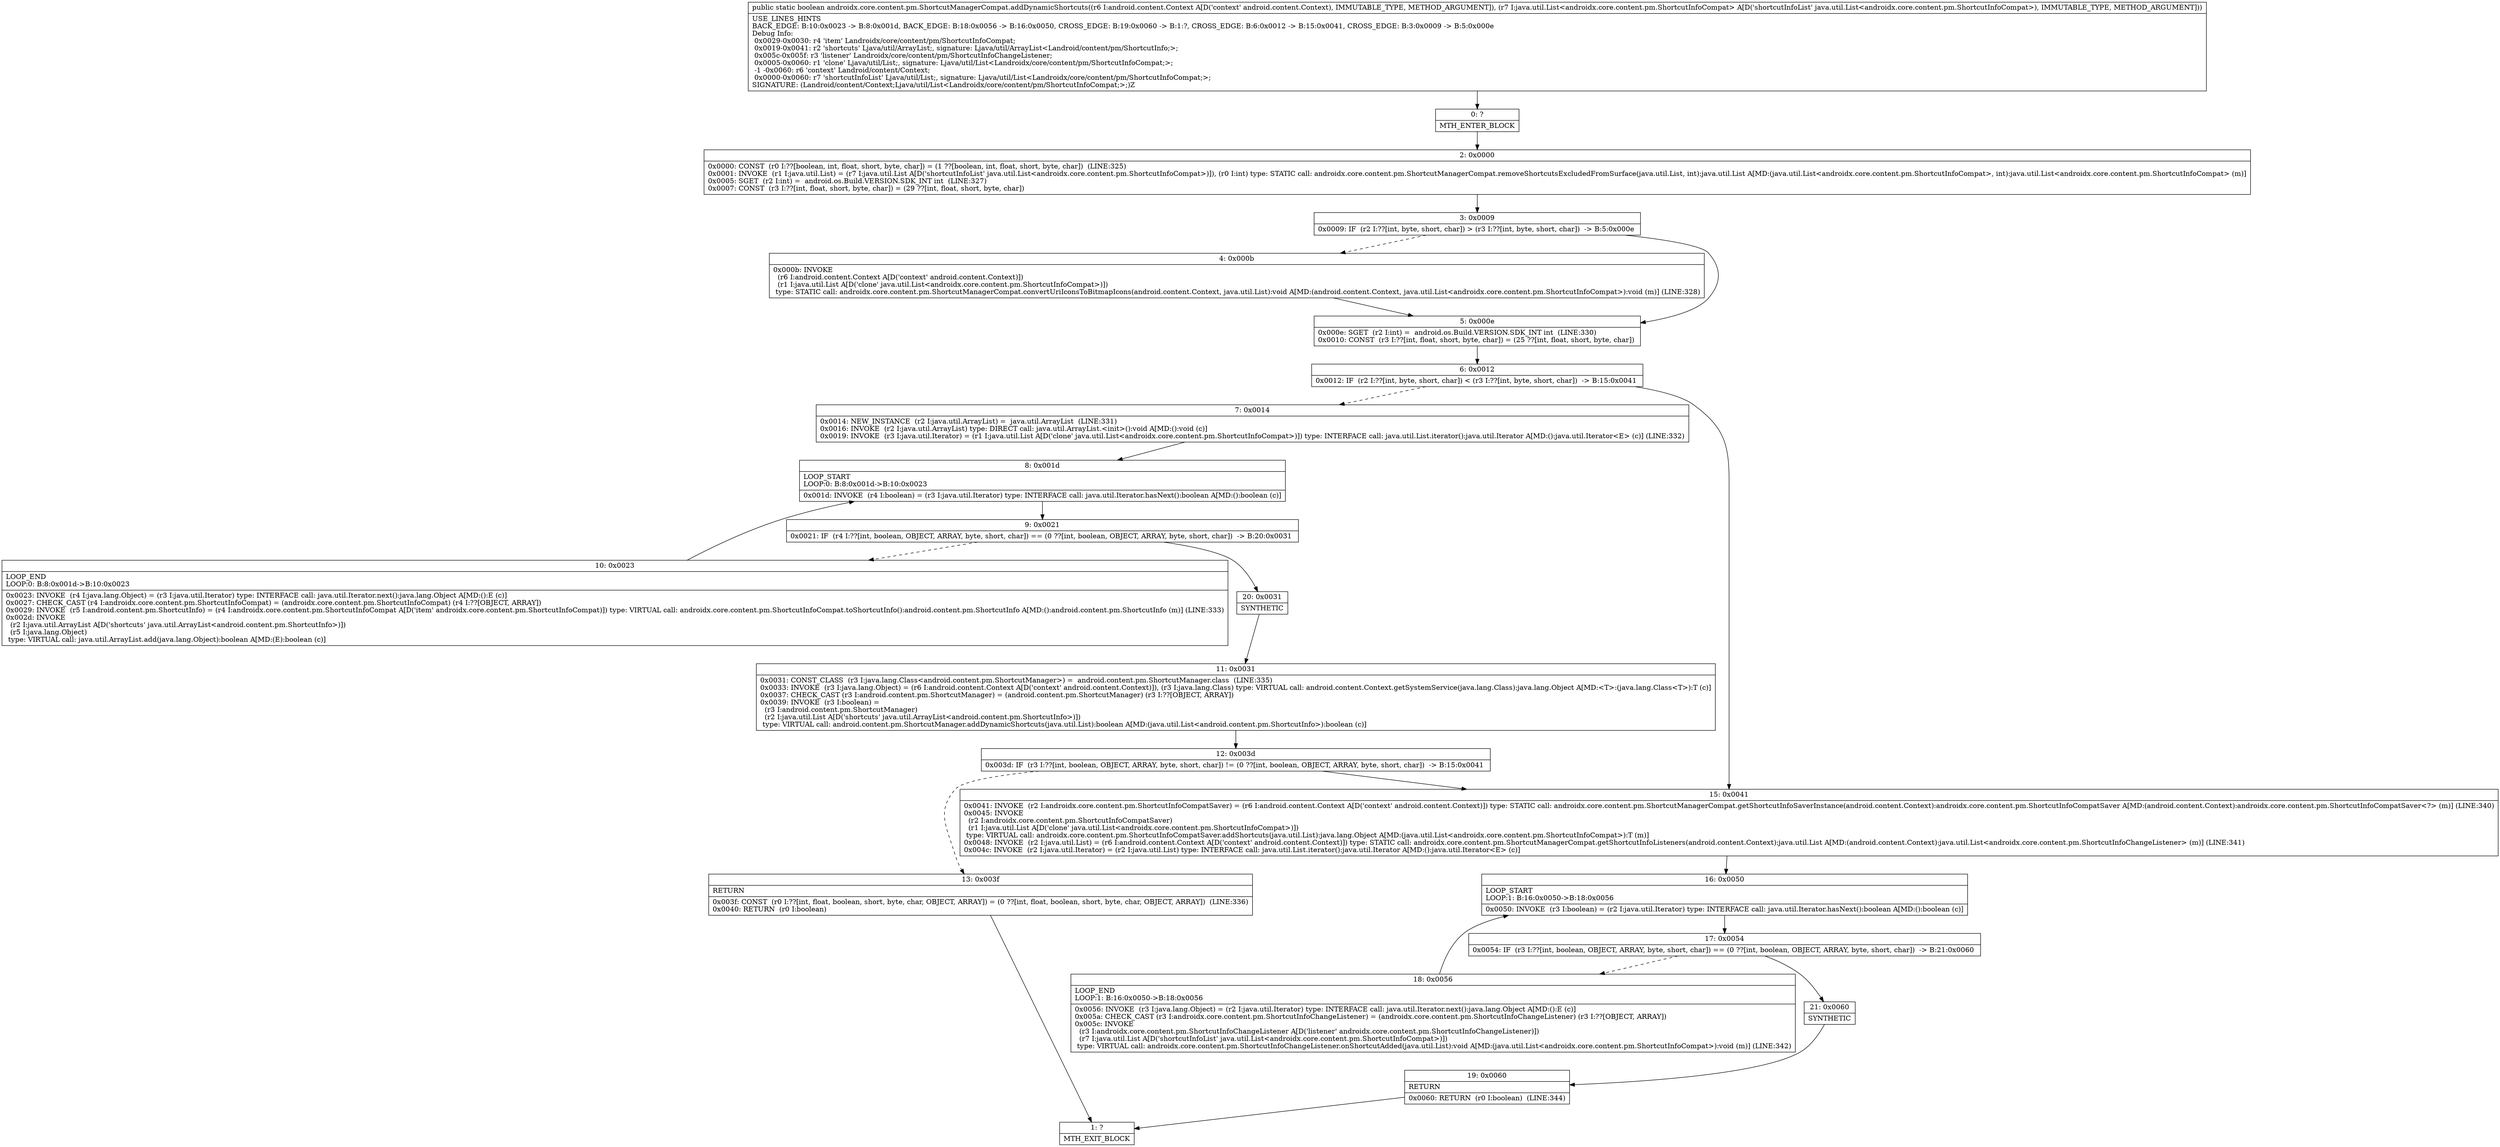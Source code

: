 digraph "CFG forandroidx.core.content.pm.ShortcutManagerCompat.addDynamicShortcuts(Landroid\/content\/Context;Ljava\/util\/List;)Z" {
Node_0 [shape=record,label="{0\:\ ?|MTH_ENTER_BLOCK\l}"];
Node_2 [shape=record,label="{2\:\ 0x0000|0x0000: CONST  (r0 I:??[boolean, int, float, short, byte, char]) = (1 ??[boolean, int, float, short, byte, char])  (LINE:325)\l0x0001: INVOKE  (r1 I:java.util.List) = (r7 I:java.util.List A[D('shortcutInfoList' java.util.List\<androidx.core.content.pm.ShortcutInfoCompat\>)]), (r0 I:int) type: STATIC call: androidx.core.content.pm.ShortcutManagerCompat.removeShortcutsExcludedFromSurface(java.util.List, int):java.util.List A[MD:(java.util.List\<androidx.core.content.pm.ShortcutInfoCompat\>, int):java.util.List\<androidx.core.content.pm.ShortcutInfoCompat\> (m)]\l0x0005: SGET  (r2 I:int) =  android.os.Build.VERSION.SDK_INT int  (LINE:327)\l0x0007: CONST  (r3 I:??[int, float, short, byte, char]) = (29 ??[int, float, short, byte, char]) \l}"];
Node_3 [shape=record,label="{3\:\ 0x0009|0x0009: IF  (r2 I:??[int, byte, short, char]) \> (r3 I:??[int, byte, short, char])  \-\> B:5:0x000e \l}"];
Node_4 [shape=record,label="{4\:\ 0x000b|0x000b: INVOKE  \l  (r6 I:android.content.Context A[D('context' android.content.Context)])\l  (r1 I:java.util.List A[D('clone' java.util.List\<androidx.core.content.pm.ShortcutInfoCompat\>)])\l type: STATIC call: androidx.core.content.pm.ShortcutManagerCompat.convertUriIconsToBitmapIcons(android.content.Context, java.util.List):void A[MD:(android.content.Context, java.util.List\<androidx.core.content.pm.ShortcutInfoCompat\>):void (m)] (LINE:328)\l}"];
Node_5 [shape=record,label="{5\:\ 0x000e|0x000e: SGET  (r2 I:int) =  android.os.Build.VERSION.SDK_INT int  (LINE:330)\l0x0010: CONST  (r3 I:??[int, float, short, byte, char]) = (25 ??[int, float, short, byte, char]) \l}"];
Node_6 [shape=record,label="{6\:\ 0x0012|0x0012: IF  (r2 I:??[int, byte, short, char]) \< (r3 I:??[int, byte, short, char])  \-\> B:15:0x0041 \l}"];
Node_7 [shape=record,label="{7\:\ 0x0014|0x0014: NEW_INSTANCE  (r2 I:java.util.ArrayList) =  java.util.ArrayList  (LINE:331)\l0x0016: INVOKE  (r2 I:java.util.ArrayList) type: DIRECT call: java.util.ArrayList.\<init\>():void A[MD:():void (c)]\l0x0019: INVOKE  (r3 I:java.util.Iterator) = (r1 I:java.util.List A[D('clone' java.util.List\<androidx.core.content.pm.ShortcutInfoCompat\>)]) type: INTERFACE call: java.util.List.iterator():java.util.Iterator A[MD:():java.util.Iterator\<E\> (c)] (LINE:332)\l}"];
Node_8 [shape=record,label="{8\:\ 0x001d|LOOP_START\lLOOP:0: B:8:0x001d\-\>B:10:0x0023\l|0x001d: INVOKE  (r4 I:boolean) = (r3 I:java.util.Iterator) type: INTERFACE call: java.util.Iterator.hasNext():boolean A[MD:():boolean (c)]\l}"];
Node_9 [shape=record,label="{9\:\ 0x0021|0x0021: IF  (r4 I:??[int, boolean, OBJECT, ARRAY, byte, short, char]) == (0 ??[int, boolean, OBJECT, ARRAY, byte, short, char])  \-\> B:20:0x0031 \l}"];
Node_10 [shape=record,label="{10\:\ 0x0023|LOOP_END\lLOOP:0: B:8:0x001d\-\>B:10:0x0023\l|0x0023: INVOKE  (r4 I:java.lang.Object) = (r3 I:java.util.Iterator) type: INTERFACE call: java.util.Iterator.next():java.lang.Object A[MD:():E (c)]\l0x0027: CHECK_CAST (r4 I:androidx.core.content.pm.ShortcutInfoCompat) = (androidx.core.content.pm.ShortcutInfoCompat) (r4 I:??[OBJECT, ARRAY]) \l0x0029: INVOKE  (r5 I:android.content.pm.ShortcutInfo) = (r4 I:androidx.core.content.pm.ShortcutInfoCompat A[D('item' androidx.core.content.pm.ShortcutInfoCompat)]) type: VIRTUAL call: androidx.core.content.pm.ShortcutInfoCompat.toShortcutInfo():android.content.pm.ShortcutInfo A[MD:():android.content.pm.ShortcutInfo (m)] (LINE:333)\l0x002d: INVOKE  \l  (r2 I:java.util.ArrayList A[D('shortcuts' java.util.ArrayList\<android.content.pm.ShortcutInfo\>)])\l  (r5 I:java.lang.Object)\l type: VIRTUAL call: java.util.ArrayList.add(java.lang.Object):boolean A[MD:(E):boolean (c)]\l}"];
Node_20 [shape=record,label="{20\:\ 0x0031|SYNTHETIC\l}"];
Node_11 [shape=record,label="{11\:\ 0x0031|0x0031: CONST_CLASS  (r3 I:java.lang.Class\<android.content.pm.ShortcutManager\>) =  android.content.pm.ShortcutManager.class  (LINE:335)\l0x0033: INVOKE  (r3 I:java.lang.Object) = (r6 I:android.content.Context A[D('context' android.content.Context)]), (r3 I:java.lang.Class) type: VIRTUAL call: android.content.Context.getSystemService(java.lang.Class):java.lang.Object A[MD:\<T\>:(java.lang.Class\<T\>):T (c)]\l0x0037: CHECK_CAST (r3 I:android.content.pm.ShortcutManager) = (android.content.pm.ShortcutManager) (r3 I:??[OBJECT, ARRAY]) \l0x0039: INVOKE  (r3 I:boolean) = \l  (r3 I:android.content.pm.ShortcutManager)\l  (r2 I:java.util.List A[D('shortcuts' java.util.ArrayList\<android.content.pm.ShortcutInfo\>)])\l type: VIRTUAL call: android.content.pm.ShortcutManager.addDynamicShortcuts(java.util.List):boolean A[MD:(java.util.List\<android.content.pm.ShortcutInfo\>):boolean (c)]\l}"];
Node_12 [shape=record,label="{12\:\ 0x003d|0x003d: IF  (r3 I:??[int, boolean, OBJECT, ARRAY, byte, short, char]) != (0 ??[int, boolean, OBJECT, ARRAY, byte, short, char])  \-\> B:15:0x0041 \l}"];
Node_13 [shape=record,label="{13\:\ 0x003f|RETURN\l|0x003f: CONST  (r0 I:??[int, float, boolean, short, byte, char, OBJECT, ARRAY]) = (0 ??[int, float, boolean, short, byte, char, OBJECT, ARRAY])  (LINE:336)\l0x0040: RETURN  (r0 I:boolean) \l}"];
Node_1 [shape=record,label="{1\:\ ?|MTH_EXIT_BLOCK\l}"];
Node_15 [shape=record,label="{15\:\ 0x0041|0x0041: INVOKE  (r2 I:androidx.core.content.pm.ShortcutInfoCompatSaver) = (r6 I:android.content.Context A[D('context' android.content.Context)]) type: STATIC call: androidx.core.content.pm.ShortcutManagerCompat.getShortcutInfoSaverInstance(android.content.Context):androidx.core.content.pm.ShortcutInfoCompatSaver A[MD:(android.content.Context):androidx.core.content.pm.ShortcutInfoCompatSaver\<?\> (m)] (LINE:340)\l0x0045: INVOKE  \l  (r2 I:androidx.core.content.pm.ShortcutInfoCompatSaver)\l  (r1 I:java.util.List A[D('clone' java.util.List\<androidx.core.content.pm.ShortcutInfoCompat\>)])\l type: VIRTUAL call: androidx.core.content.pm.ShortcutInfoCompatSaver.addShortcuts(java.util.List):java.lang.Object A[MD:(java.util.List\<androidx.core.content.pm.ShortcutInfoCompat\>):T (m)]\l0x0048: INVOKE  (r2 I:java.util.List) = (r6 I:android.content.Context A[D('context' android.content.Context)]) type: STATIC call: androidx.core.content.pm.ShortcutManagerCompat.getShortcutInfoListeners(android.content.Context):java.util.List A[MD:(android.content.Context):java.util.List\<androidx.core.content.pm.ShortcutInfoChangeListener\> (m)] (LINE:341)\l0x004c: INVOKE  (r2 I:java.util.Iterator) = (r2 I:java.util.List) type: INTERFACE call: java.util.List.iterator():java.util.Iterator A[MD:():java.util.Iterator\<E\> (c)]\l}"];
Node_16 [shape=record,label="{16\:\ 0x0050|LOOP_START\lLOOP:1: B:16:0x0050\-\>B:18:0x0056\l|0x0050: INVOKE  (r3 I:boolean) = (r2 I:java.util.Iterator) type: INTERFACE call: java.util.Iterator.hasNext():boolean A[MD:():boolean (c)]\l}"];
Node_17 [shape=record,label="{17\:\ 0x0054|0x0054: IF  (r3 I:??[int, boolean, OBJECT, ARRAY, byte, short, char]) == (0 ??[int, boolean, OBJECT, ARRAY, byte, short, char])  \-\> B:21:0x0060 \l}"];
Node_18 [shape=record,label="{18\:\ 0x0056|LOOP_END\lLOOP:1: B:16:0x0050\-\>B:18:0x0056\l|0x0056: INVOKE  (r3 I:java.lang.Object) = (r2 I:java.util.Iterator) type: INTERFACE call: java.util.Iterator.next():java.lang.Object A[MD:():E (c)]\l0x005a: CHECK_CAST (r3 I:androidx.core.content.pm.ShortcutInfoChangeListener) = (androidx.core.content.pm.ShortcutInfoChangeListener) (r3 I:??[OBJECT, ARRAY]) \l0x005c: INVOKE  \l  (r3 I:androidx.core.content.pm.ShortcutInfoChangeListener A[D('listener' androidx.core.content.pm.ShortcutInfoChangeListener)])\l  (r7 I:java.util.List A[D('shortcutInfoList' java.util.List\<androidx.core.content.pm.ShortcutInfoCompat\>)])\l type: VIRTUAL call: androidx.core.content.pm.ShortcutInfoChangeListener.onShortcutAdded(java.util.List):void A[MD:(java.util.List\<androidx.core.content.pm.ShortcutInfoCompat\>):void (m)] (LINE:342)\l}"];
Node_21 [shape=record,label="{21\:\ 0x0060|SYNTHETIC\l}"];
Node_19 [shape=record,label="{19\:\ 0x0060|RETURN\l|0x0060: RETURN  (r0 I:boolean)  (LINE:344)\l}"];
MethodNode[shape=record,label="{public static boolean androidx.core.content.pm.ShortcutManagerCompat.addDynamicShortcuts((r6 I:android.content.Context A[D('context' android.content.Context), IMMUTABLE_TYPE, METHOD_ARGUMENT]), (r7 I:java.util.List\<androidx.core.content.pm.ShortcutInfoCompat\> A[D('shortcutInfoList' java.util.List\<androidx.core.content.pm.ShortcutInfoCompat\>), IMMUTABLE_TYPE, METHOD_ARGUMENT]))  | USE_LINES_HINTS\lBACK_EDGE: B:10:0x0023 \-\> B:8:0x001d, BACK_EDGE: B:18:0x0056 \-\> B:16:0x0050, CROSS_EDGE: B:19:0x0060 \-\> B:1:?, CROSS_EDGE: B:6:0x0012 \-\> B:15:0x0041, CROSS_EDGE: B:3:0x0009 \-\> B:5:0x000e\lDebug Info:\l  0x0029\-0x0030: r4 'item' Landroidx\/core\/content\/pm\/ShortcutInfoCompat;\l  0x0019\-0x0041: r2 'shortcuts' Ljava\/util\/ArrayList;, signature: Ljava\/util\/ArrayList\<Landroid\/content\/pm\/ShortcutInfo;\>;\l  0x005c\-0x005f: r3 'listener' Landroidx\/core\/content\/pm\/ShortcutInfoChangeListener;\l  0x0005\-0x0060: r1 'clone' Ljava\/util\/List;, signature: Ljava\/util\/List\<Landroidx\/core\/content\/pm\/ShortcutInfoCompat;\>;\l  \-1 \-0x0060: r6 'context' Landroid\/content\/Context;\l  0x0000\-0x0060: r7 'shortcutInfoList' Ljava\/util\/List;, signature: Ljava\/util\/List\<Landroidx\/core\/content\/pm\/ShortcutInfoCompat;\>;\lSIGNATURE: (Landroid\/content\/Context;Ljava\/util\/List\<Landroidx\/core\/content\/pm\/ShortcutInfoCompat;\>;)Z\l}"];
MethodNode -> Node_0;Node_0 -> Node_2;
Node_2 -> Node_3;
Node_3 -> Node_4[style=dashed];
Node_3 -> Node_5;
Node_4 -> Node_5;
Node_5 -> Node_6;
Node_6 -> Node_7[style=dashed];
Node_6 -> Node_15;
Node_7 -> Node_8;
Node_8 -> Node_9;
Node_9 -> Node_10[style=dashed];
Node_9 -> Node_20;
Node_10 -> Node_8;
Node_20 -> Node_11;
Node_11 -> Node_12;
Node_12 -> Node_13[style=dashed];
Node_12 -> Node_15;
Node_13 -> Node_1;
Node_15 -> Node_16;
Node_16 -> Node_17;
Node_17 -> Node_18[style=dashed];
Node_17 -> Node_21;
Node_18 -> Node_16;
Node_21 -> Node_19;
Node_19 -> Node_1;
}

